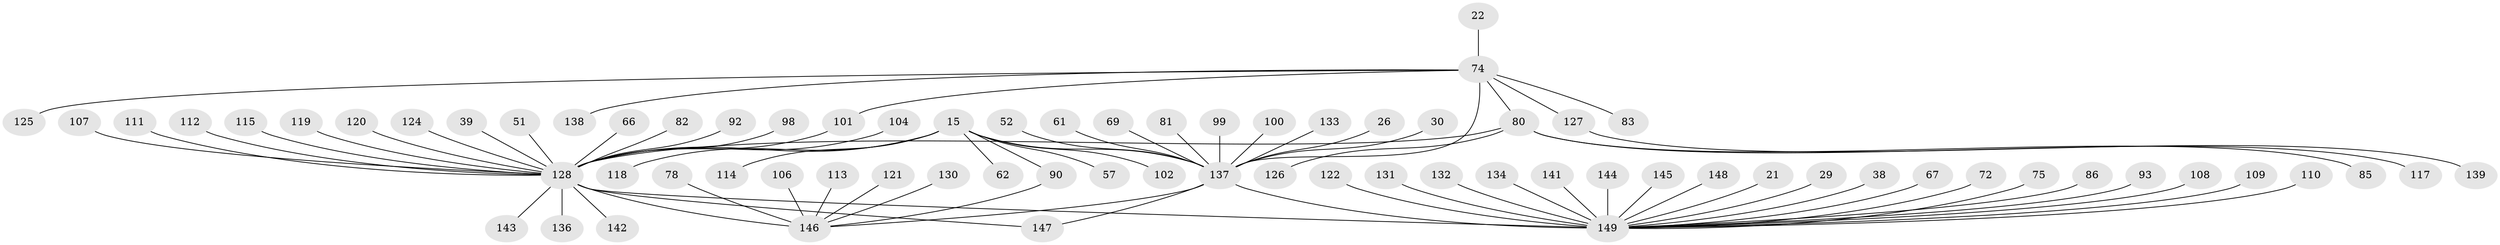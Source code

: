 // original degree distribution, {8: 0.020134228187919462, 13: 0.013422818791946308, 17: 0.006711409395973154, 9: 0.026845637583892617, 3: 0.08053691275167785, 2: 0.26174496644295303, 1: 0.5369127516778524, 6: 0.006711409395973154, 11: 0.006711409395973154, 5: 0.013422818791946308, 4: 0.026845637583892617}
// Generated by graph-tools (version 1.1) at 2025/47/03/09/25 04:47:31]
// undirected, 74 vertices, 79 edges
graph export_dot {
graph [start="1"]
  node [color=gray90,style=filled];
  15;
  21;
  22;
  26;
  29;
  30;
  38;
  39;
  51;
  52;
  57;
  61;
  62;
  66 [super="+9"];
  67;
  69;
  72;
  74 [super="+40+16"];
  75;
  78;
  80 [super="+68+77"];
  81;
  82;
  83 [super="+42"];
  85;
  86;
  90;
  92;
  93;
  98;
  99;
  100 [super="+36"];
  101 [super="+91"];
  102;
  104;
  106 [super="+55+63"];
  107 [super="+71"];
  108 [super="+31"];
  109;
  110;
  111;
  112;
  113;
  114 [super="+18"];
  115;
  117;
  118;
  119;
  120;
  121;
  122;
  124;
  125 [super="+58+79"];
  126;
  127;
  128 [super="+65+6+5"];
  130;
  131;
  132 [super="+50"];
  133;
  134;
  136 [super="+89"];
  137 [super="+49+3"];
  138 [super="+103"];
  139;
  141;
  142;
  143 [super="+123"];
  144;
  145 [super="+105"];
  146 [super="+94+135"];
  147 [super="+88+95+116"];
  148;
  149 [super="+59+17+140"];
  15 -- 57;
  15 -- 62;
  15 -- 90;
  15 -- 102;
  15 -- 114 [weight=2];
  15 -- 118;
  15 -- 128 [weight=3];
  15 -- 137;
  21 -- 149;
  22 -- 74;
  26 -- 137;
  29 -- 149;
  30 -- 137;
  38 -- 149;
  39 -- 128;
  51 -- 128;
  52 -- 137;
  61 -- 137;
  66 -- 128;
  67 -- 149;
  69 -- 137;
  72 -- 149;
  74 -- 127;
  74 -- 80;
  74 -- 101;
  74 -- 83;
  74 -- 125;
  74 -- 137 [weight=3];
  74 -- 138;
  75 -- 149;
  78 -- 146;
  80 -- 117;
  80 -- 128 [weight=2];
  80 -- 85;
  80 -- 126;
  81 -- 137;
  82 -- 128;
  86 -- 149;
  90 -- 146;
  92 -- 128;
  93 -- 149;
  98 -- 128;
  99 -- 137;
  100 -- 137;
  101 -- 128;
  104 -- 128;
  106 -- 146;
  107 -- 128 [weight=2];
  108 -- 149;
  109 -- 149;
  110 -- 149;
  111 -- 128;
  112 -- 128;
  113 -- 146;
  115 -- 128;
  119 -- 128;
  120 -- 128;
  121 -- 146;
  122 -- 149;
  124 -- 128;
  127 -- 139;
  128 -- 142;
  128 -- 149 [weight=5];
  128 -- 147;
  128 -- 136;
  128 -- 146 [weight=3];
  128 -- 143;
  130 -- 146;
  131 -- 149;
  132 -- 149;
  133 -- 137;
  134 -- 149;
  137 -- 149 [weight=3];
  137 -- 147;
  137 -- 146;
  141 -- 149;
  144 -- 149;
  145 -- 149;
  148 -- 149;
}
